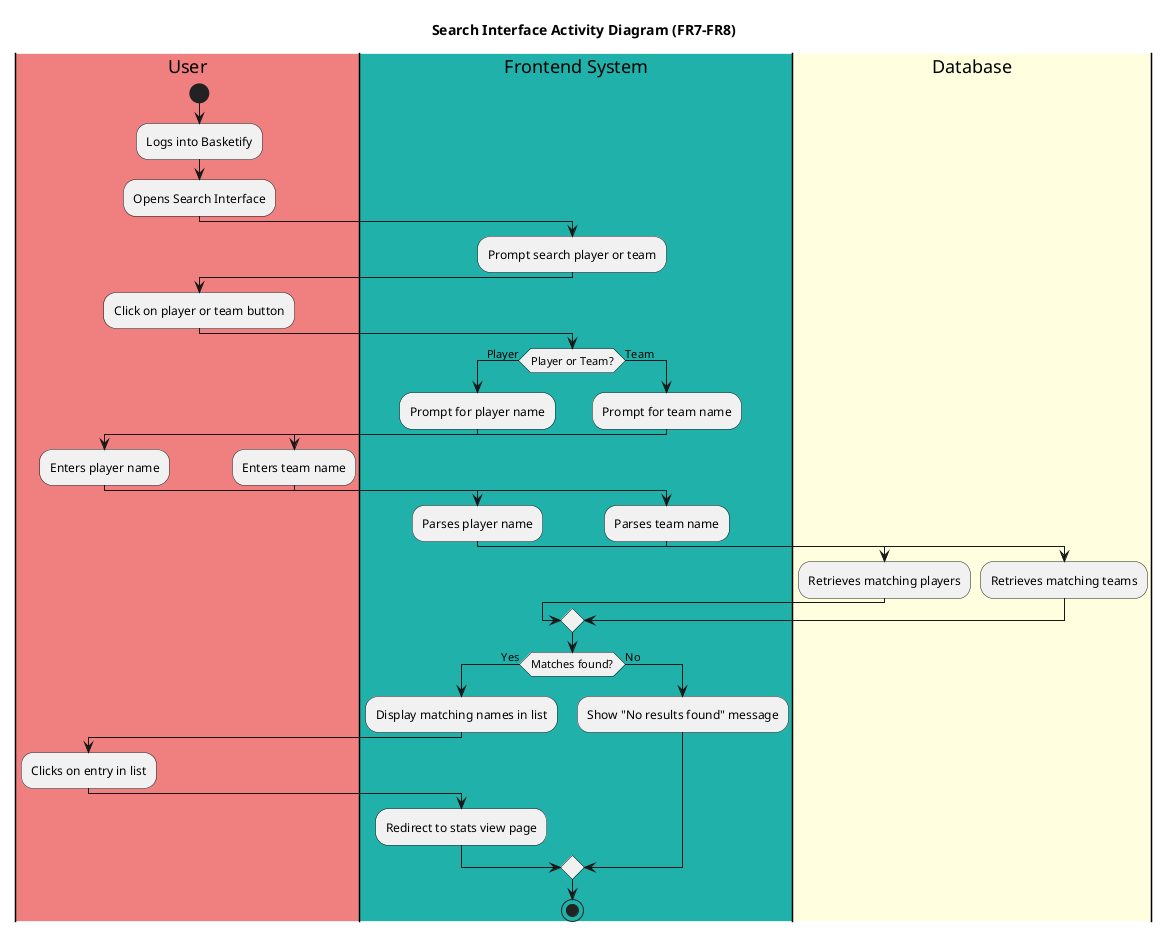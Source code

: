 @startuml SearchFunctionality
title Search Interface Activity Diagram (FR7-FR8)

|#LightCoral|User|
|#LightSeaGreen|Frontend System|
|#LightYellow|Database|

|User|
start
:Logs into Basketify;
:Opens Search Interface;

|Frontend System|
:Prompt search player or team;

|User|
:Click on player or team button;

|Frontend System|
if (Player or Team?) then (Player)
    :Prompt for player name;
    |User|
    :Enters player name;
    |Frontend System|
    :Parses player name;
    |Database|
    :Retrieves matching players;
else (Team)
    |Frontend System|
    :Prompt for team name;
    |User|
    :Enters team name;
    |Frontend System|
    :Parses team name;
    |Database|
    :Retrieves matching teams;
endif

|Frontend System|
if (Matches found?) then (Yes)
    :Display matching names in list;
    |User|
    :Clicks on entry in list;
    |Frontend System|
    :Redirect to stats view page;
else (No)
    :Show "No results found" message;
endif
stop
@enduml